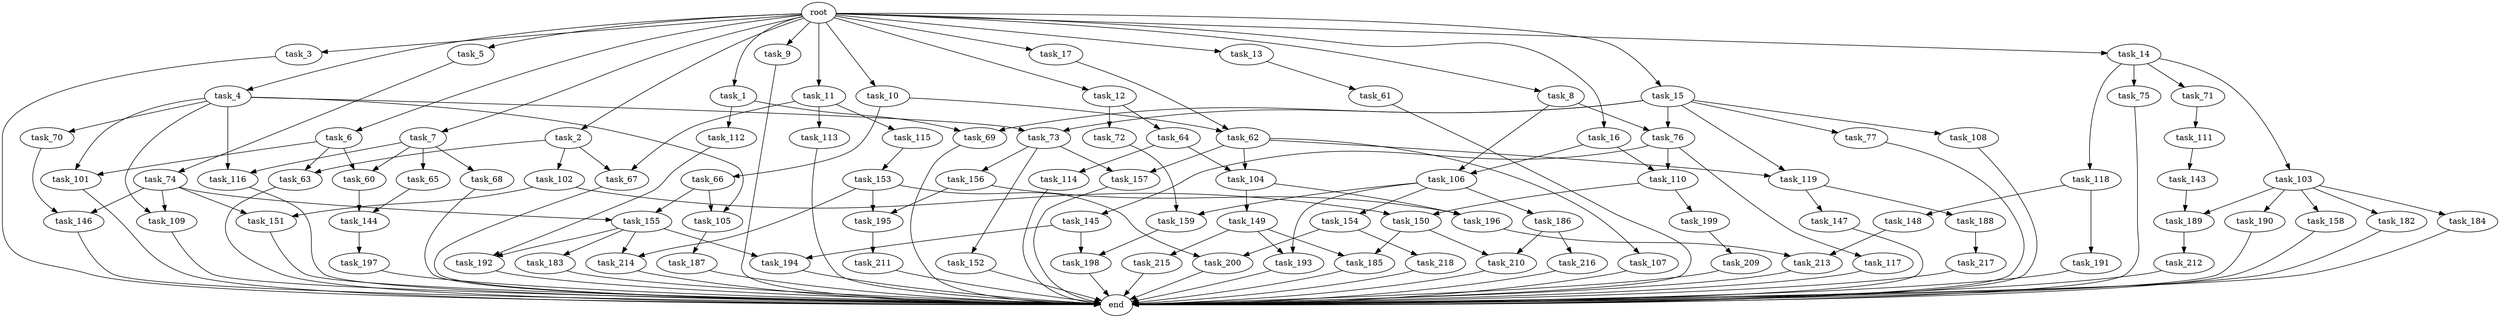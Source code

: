 digraph G {
  root [size="0.000000"];
  task_1 [size="102.400000"];
  task_2 [size="102.400000"];
  task_3 [size="102.400000"];
  task_4 [size="102.400000"];
  task_5 [size="102.400000"];
  task_6 [size="102.400000"];
  task_7 [size="102.400000"];
  task_8 [size="102.400000"];
  task_9 [size="102.400000"];
  task_10 [size="102.400000"];
  task_11 [size="102.400000"];
  task_12 [size="102.400000"];
  task_13 [size="102.400000"];
  task_14 [size="102.400000"];
  task_15 [size="102.400000"];
  task_16 [size="102.400000"];
  task_17 [size="102.400000"];
  task_60 [size="44667659878.400002"];
  task_61 [size="85899345920.000000"];
  task_62 [size="124554051584.000000"];
  task_63 [size="34359738368.000000"];
  task_64 [size="7730941132.800000"];
  task_65 [size="13743895347.200001"];
  task_66 [size="54975581388.800003"];
  task_67 [size="73014444032.000000"];
  task_68 [size="13743895347.200001"];
  task_69 [size="111669149696.000000"];
  task_70 [size="42090679500.800003"];
  task_71 [size="21474836480.000000"];
  task_72 [size="7730941132.800000"];
  task_73 [size="111669149696.000000"];
  task_74 [size="3435973836.800000"];
  task_75 [size="21474836480.000000"];
  task_76 [size="139156940390.399994"];
  task_77 [size="69578470195.199997"];
  task_101 [size="73014444032.000000"];
  task_102 [size="3435973836.800000"];
  task_103 [size="21474836480.000000"];
  task_104 [size="89335319756.800003"];
  task_105 [size="84181359001.600006"];
  task_106 [size="83322365542.400009"];
  task_107 [size="85899345920.000000"];
  task_108 [size="69578470195.199997"];
  task_109 [size="84181359001.600006"];
  task_110 [size="17179869184.000000"];
  task_111 [size="69578470195.199997"];
  task_112 [size="42090679500.800003"];
  task_113 [size="69578470195.199997"];
  task_114 [size="3435973836.800000"];
  task_115 [size="69578470195.199997"];
  task_116 [size="55834574848.000000"];
  task_117 [size="3435973836.800000"];
  task_118 [size="21474836480.000000"];
  task_119 [size="155477816115.200012"];
  task_143 [size="85899345920.000000"];
  task_144 [size="38654705664.000000"];
  task_145 [size="3435973836.800000"];
  task_146 [size="127990025420.800003"];
  task_147 [size="42090679500.800003"];
  task_148 [size="69578470195.199997"];
  task_149 [size="21474836480.000000"];
  task_150 [size="91053306675.200012"];
  task_151 [size="63565515980.800003"];
  task_152 [size="85899345920.000000"];
  task_153 [size="85899345920.000000"];
  task_154 [size="42090679500.800003"];
  task_155 [size="84181359001.600006"];
  task_156 [size="85899345920.000000"];
  task_157 [size="171798691840.000000"];
  task_158 [size="69578470195.199997"];
  task_159 [size="111669149696.000000"];
  task_182 [size="69578470195.199997"];
  task_183 [size="85899345920.000000"];
  task_184 [size="69578470195.199997"];
  task_185 [size="73014444032.000000"];
  task_186 [size="42090679500.800003"];
  task_187 [size="21474836480.000000"];
  task_188 [size="42090679500.800003"];
  task_189 [size="155477816115.200012"];
  task_190 [size="69578470195.199997"];
  task_191 [size="69578470195.199997"];
  task_192 [size="155477816115.200012"];
  task_193 [size="84181359001.600006"];
  task_194 [size="107374182400.000000"];
  task_195 [size="84181359001.600006"];
  task_196 [size="63565515980.800003"];
  task_197 [size="85899345920.000000"];
  task_198 [size="42949672960.000000"];
  task_199 [size="69578470195.199997"];
  task_200 [size="73014444032.000000"];
  task_209 [size="54975581388.800003"];
  task_210 [size="116823110451.200012"];
  task_211 [size="42090679500.800003"];
  task_212 [size="21474836480.000000"];
  task_213 [size="35218731827.200005"];
  task_214 [size="127990025420.800003"];
  task_215 [size="42090679500.800003"];
  task_216 [size="85899345920.000000"];
  task_217 [size="42090679500.800003"];
  task_218 [size="30923764531.200001"];
  end [size="0.000000"];

  root -> task_1 [size="1.000000"];
  root -> task_2 [size="1.000000"];
  root -> task_3 [size="1.000000"];
  root -> task_4 [size="1.000000"];
  root -> task_5 [size="1.000000"];
  root -> task_6 [size="1.000000"];
  root -> task_7 [size="1.000000"];
  root -> task_8 [size="1.000000"];
  root -> task_9 [size="1.000000"];
  root -> task_10 [size="1.000000"];
  root -> task_11 [size="1.000000"];
  root -> task_12 [size="1.000000"];
  root -> task_13 [size="1.000000"];
  root -> task_14 [size="1.000000"];
  root -> task_15 [size="1.000000"];
  root -> task_16 [size="1.000000"];
  root -> task_17 [size="1.000000"];
  task_1 -> task_69 [size="411041792.000000"];
  task_1 -> task_112 [size="411041792.000000"];
  task_2 -> task_63 [size="33554432.000000"];
  task_2 -> task_67 [size="33554432.000000"];
  task_2 -> task_102 [size="33554432.000000"];
  task_3 -> end [size="1.000000"];
  task_4 -> task_70 [size="411041792.000000"];
  task_4 -> task_73 [size="411041792.000000"];
  task_4 -> task_101 [size="411041792.000000"];
  task_4 -> task_105 [size="411041792.000000"];
  task_4 -> task_109 [size="411041792.000000"];
  task_4 -> task_116 [size="411041792.000000"];
  task_5 -> task_74 [size="33554432.000000"];
  task_6 -> task_60 [size="301989888.000000"];
  task_6 -> task_63 [size="301989888.000000"];
  task_6 -> task_101 [size="301989888.000000"];
  task_7 -> task_60 [size="134217728.000000"];
  task_7 -> task_65 [size="134217728.000000"];
  task_7 -> task_68 [size="134217728.000000"];
  task_7 -> task_116 [size="134217728.000000"];
  task_8 -> task_76 [size="679477248.000000"];
  task_8 -> task_106 [size="679477248.000000"];
  task_9 -> end [size="1.000000"];
  task_10 -> task_62 [size="536870912.000000"];
  task_10 -> task_66 [size="536870912.000000"];
  task_11 -> task_67 [size="679477248.000000"];
  task_11 -> task_113 [size="679477248.000000"];
  task_11 -> task_115 [size="679477248.000000"];
  task_12 -> task_64 [size="75497472.000000"];
  task_12 -> task_72 [size="75497472.000000"];
  task_13 -> task_61 [size="838860800.000000"];
  task_14 -> task_71 [size="209715200.000000"];
  task_14 -> task_75 [size="209715200.000000"];
  task_14 -> task_103 [size="209715200.000000"];
  task_14 -> task_118 [size="209715200.000000"];
  task_15 -> task_69 [size="679477248.000000"];
  task_15 -> task_73 [size="679477248.000000"];
  task_15 -> task_76 [size="679477248.000000"];
  task_15 -> task_77 [size="679477248.000000"];
  task_15 -> task_108 [size="679477248.000000"];
  task_15 -> task_119 [size="679477248.000000"];
  task_16 -> task_106 [size="134217728.000000"];
  task_16 -> task_110 [size="134217728.000000"];
  task_17 -> task_62 [size="679477248.000000"];
  task_60 -> task_144 [size="301989888.000000"];
  task_61 -> end [size="1.000000"];
  task_62 -> task_104 [size="838860800.000000"];
  task_62 -> task_107 [size="838860800.000000"];
  task_62 -> task_119 [size="838860800.000000"];
  task_62 -> task_157 [size="838860800.000000"];
  task_63 -> end [size="1.000000"];
  task_64 -> task_104 [size="33554432.000000"];
  task_64 -> task_114 [size="33554432.000000"];
  task_65 -> task_144 [size="75497472.000000"];
  task_66 -> task_105 [size="411041792.000000"];
  task_66 -> task_155 [size="411041792.000000"];
  task_67 -> end [size="1.000000"];
  task_68 -> end [size="1.000000"];
  task_69 -> end [size="1.000000"];
  task_70 -> task_146 [size="838860800.000000"];
  task_71 -> task_111 [size="679477248.000000"];
  task_72 -> task_159 [size="679477248.000000"];
  task_73 -> task_152 [size="838860800.000000"];
  task_73 -> task_156 [size="838860800.000000"];
  task_73 -> task_157 [size="838860800.000000"];
  task_74 -> task_109 [size="411041792.000000"];
  task_74 -> task_146 [size="411041792.000000"];
  task_74 -> task_151 [size="411041792.000000"];
  task_74 -> task_155 [size="411041792.000000"];
  task_75 -> end [size="1.000000"];
  task_76 -> task_110 [size="33554432.000000"];
  task_76 -> task_117 [size="33554432.000000"];
  task_76 -> task_145 [size="33554432.000000"];
  task_77 -> end [size="1.000000"];
  task_101 -> end [size="1.000000"];
  task_102 -> task_150 [size="209715200.000000"];
  task_102 -> task_151 [size="209715200.000000"];
  task_103 -> task_158 [size="679477248.000000"];
  task_103 -> task_182 [size="679477248.000000"];
  task_103 -> task_184 [size="679477248.000000"];
  task_103 -> task_189 [size="679477248.000000"];
  task_103 -> task_190 [size="679477248.000000"];
  task_104 -> task_149 [size="209715200.000000"];
  task_104 -> task_196 [size="209715200.000000"];
  task_105 -> task_187 [size="209715200.000000"];
  task_106 -> task_154 [size="411041792.000000"];
  task_106 -> task_159 [size="411041792.000000"];
  task_106 -> task_186 [size="411041792.000000"];
  task_106 -> task_193 [size="411041792.000000"];
  task_107 -> end [size="1.000000"];
  task_108 -> end [size="1.000000"];
  task_109 -> end [size="1.000000"];
  task_110 -> task_150 [size="679477248.000000"];
  task_110 -> task_199 [size="679477248.000000"];
  task_111 -> task_143 [size="838860800.000000"];
  task_112 -> task_192 [size="679477248.000000"];
  task_113 -> end [size="1.000000"];
  task_114 -> end [size="1.000000"];
  task_115 -> task_153 [size="838860800.000000"];
  task_116 -> end [size="1.000000"];
  task_117 -> end [size="1.000000"];
  task_118 -> task_148 [size="679477248.000000"];
  task_118 -> task_191 [size="679477248.000000"];
  task_119 -> task_147 [size="411041792.000000"];
  task_119 -> task_188 [size="411041792.000000"];
  task_143 -> task_189 [size="838860800.000000"];
  task_144 -> task_197 [size="838860800.000000"];
  task_145 -> task_194 [size="209715200.000000"];
  task_145 -> task_198 [size="209715200.000000"];
  task_146 -> end [size="1.000000"];
  task_147 -> end [size="1.000000"];
  task_148 -> task_213 [size="209715200.000000"];
  task_149 -> task_185 [size="411041792.000000"];
  task_149 -> task_193 [size="411041792.000000"];
  task_149 -> task_215 [size="411041792.000000"];
  task_150 -> task_185 [size="301989888.000000"];
  task_150 -> task_210 [size="301989888.000000"];
  task_151 -> end [size="1.000000"];
  task_152 -> end [size="1.000000"];
  task_153 -> task_195 [size="411041792.000000"];
  task_153 -> task_200 [size="411041792.000000"];
  task_153 -> task_214 [size="411041792.000000"];
  task_154 -> task_200 [size="301989888.000000"];
  task_154 -> task_218 [size="301989888.000000"];
  task_155 -> task_183 [size="838860800.000000"];
  task_155 -> task_192 [size="838860800.000000"];
  task_155 -> task_194 [size="838860800.000000"];
  task_155 -> task_214 [size="838860800.000000"];
  task_156 -> task_195 [size="411041792.000000"];
  task_156 -> task_196 [size="411041792.000000"];
  task_157 -> end [size="1.000000"];
  task_158 -> end [size="1.000000"];
  task_159 -> task_198 [size="209715200.000000"];
  task_182 -> end [size="1.000000"];
  task_183 -> end [size="1.000000"];
  task_184 -> end [size="1.000000"];
  task_185 -> end [size="1.000000"];
  task_186 -> task_210 [size="838860800.000000"];
  task_186 -> task_216 [size="838860800.000000"];
  task_187 -> end [size="1.000000"];
  task_188 -> task_217 [size="411041792.000000"];
  task_189 -> task_212 [size="209715200.000000"];
  task_190 -> end [size="1.000000"];
  task_191 -> end [size="1.000000"];
  task_192 -> end [size="1.000000"];
  task_193 -> end [size="1.000000"];
  task_194 -> end [size="1.000000"];
  task_195 -> task_211 [size="411041792.000000"];
  task_196 -> task_213 [size="134217728.000000"];
  task_197 -> end [size="1.000000"];
  task_198 -> end [size="1.000000"];
  task_199 -> task_209 [size="536870912.000000"];
  task_200 -> end [size="1.000000"];
  task_209 -> end [size="1.000000"];
  task_210 -> end [size="1.000000"];
  task_211 -> end [size="1.000000"];
  task_212 -> end [size="1.000000"];
  task_213 -> end [size="1.000000"];
  task_214 -> end [size="1.000000"];
  task_215 -> end [size="1.000000"];
  task_216 -> end [size="1.000000"];
  task_217 -> end [size="1.000000"];
  task_218 -> end [size="1.000000"];
}
